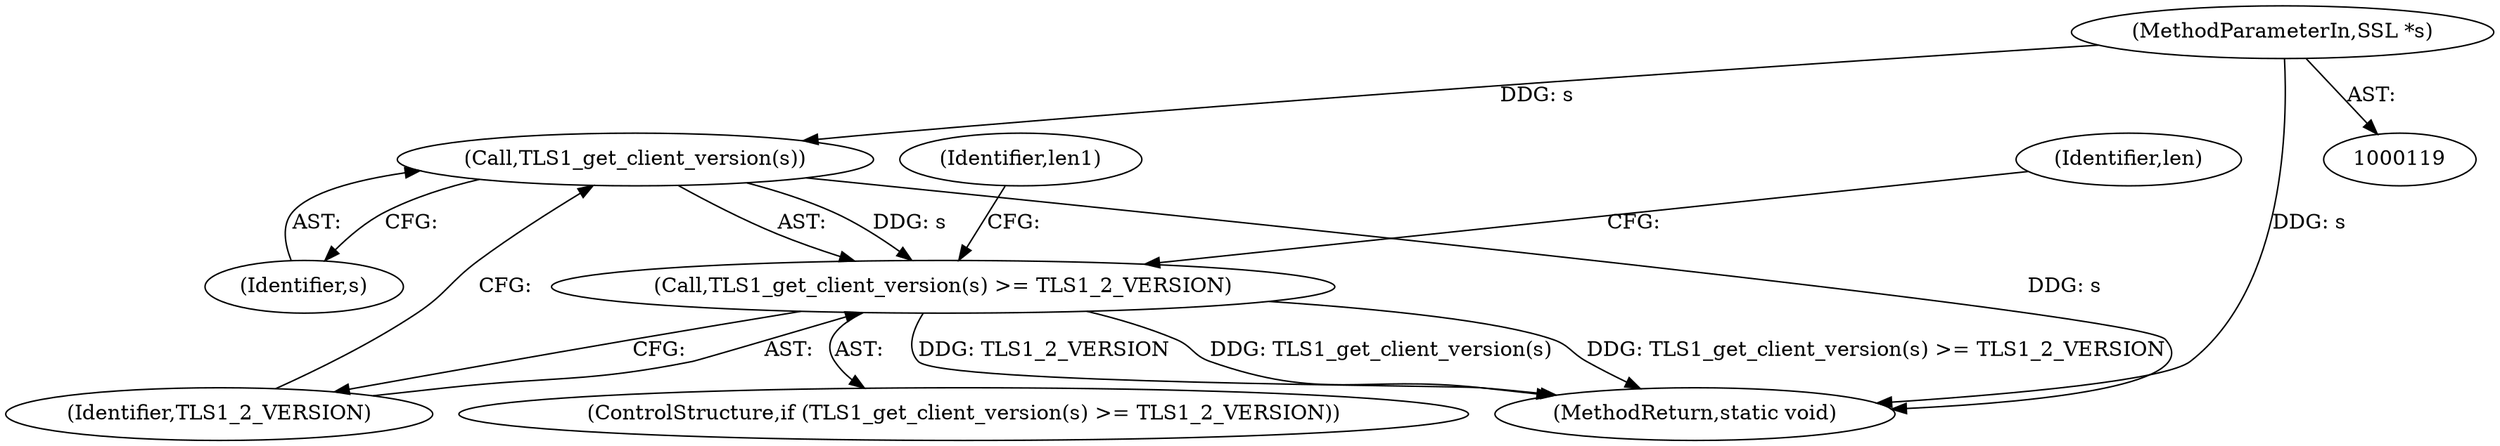 digraph "0_openssl_a004e72b95835136d3f1ea90517f706c24c03da7_1@pointer" {
"1000120" [label="(MethodParameterIn,SSL *s)"];
"1000168" [label="(Call,TLS1_get_client_version(s))"];
"1000167" [label="(Call,TLS1_get_client_version(s) >= TLS1_2_VERSION)"];
"1000166" [label="(ControlStructure,if (TLS1_get_client_version(s) >= TLS1_2_VERSION))"];
"1000167" [label="(Call,TLS1_get_client_version(s) >= TLS1_2_VERSION)"];
"1000170" [label="(Identifier,TLS1_2_VERSION)"];
"1000215" [label="(Identifier,len)"];
"1000174" [label="(Identifier,len1)"];
"1000242" [label="(MethodReturn,static void)"];
"1000120" [label="(MethodParameterIn,SSL *s)"];
"1000169" [label="(Identifier,s)"];
"1000168" [label="(Call,TLS1_get_client_version(s))"];
"1000120" -> "1000119"  [label="AST: "];
"1000120" -> "1000242"  [label="DDG: s"];
"1000120" -> "1000168"  [label="DDG: s"];
"1000168" -> "1000167"  [label="AST: "];
"1000168" -> "1000169"  [label="CFG: "];
"1000169" -> "1000168"  [label="AST: "];
"1000170" -> "1000168"  [label="CFG: "];
"1000168" -> "1000242"  [label="DDG: s"];
"1000168" -> "1000167"  [label="DDG: s"];
"1000167" -> "1000166"  [label="AST: "];
"1000167" -> "1000170"  [label="CFG: "];
"1000170" -> "1000167"  [label="AST: "];
"1000174" -> "1000167"  [label="CFG: "];
"1000215" -> "1000167"  [label="CFG: "];
"1000167" -> "1000242"  [label="DDG: TLS1_get_client_version(s)"];
"1000167" -> "1000242"  [label="DDG: TLS1_get_client_version(s) >= TLS1_2_VERSION"];
"1000167" -> "1000242"  [label="DDG: TLS1_2_VERSION"];
}
